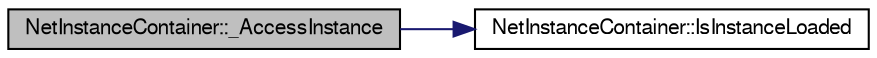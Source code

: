 digraph G
{
  edge [fontname="FreeSans",fontsize="10",labelfontname="FreeSans",labelfontsize="10"];
  node [fontname="FreeSans",fontsize="10",shape=record];
  rankdir=LR;
  Node1 [label="NetInstanceContainer::_AccessInstance",height=0.2,width=0.4,color="black", fillcolor="grey75", style="filled" fontcolor="black"];
  Node1 -> Node2 [color="midnightblue",fontsize="10",style="solid",fontname="FreeSans"];
  Node2 [label="NetInstanceContainer::IsInstanceLoaded",height=0.2,width=0.4,color="black", fillcolor="white", style="filled",URL="$class_net_instance_container.html#aa53ea46b242e87b984f7a404c1a3bbca"];
}
